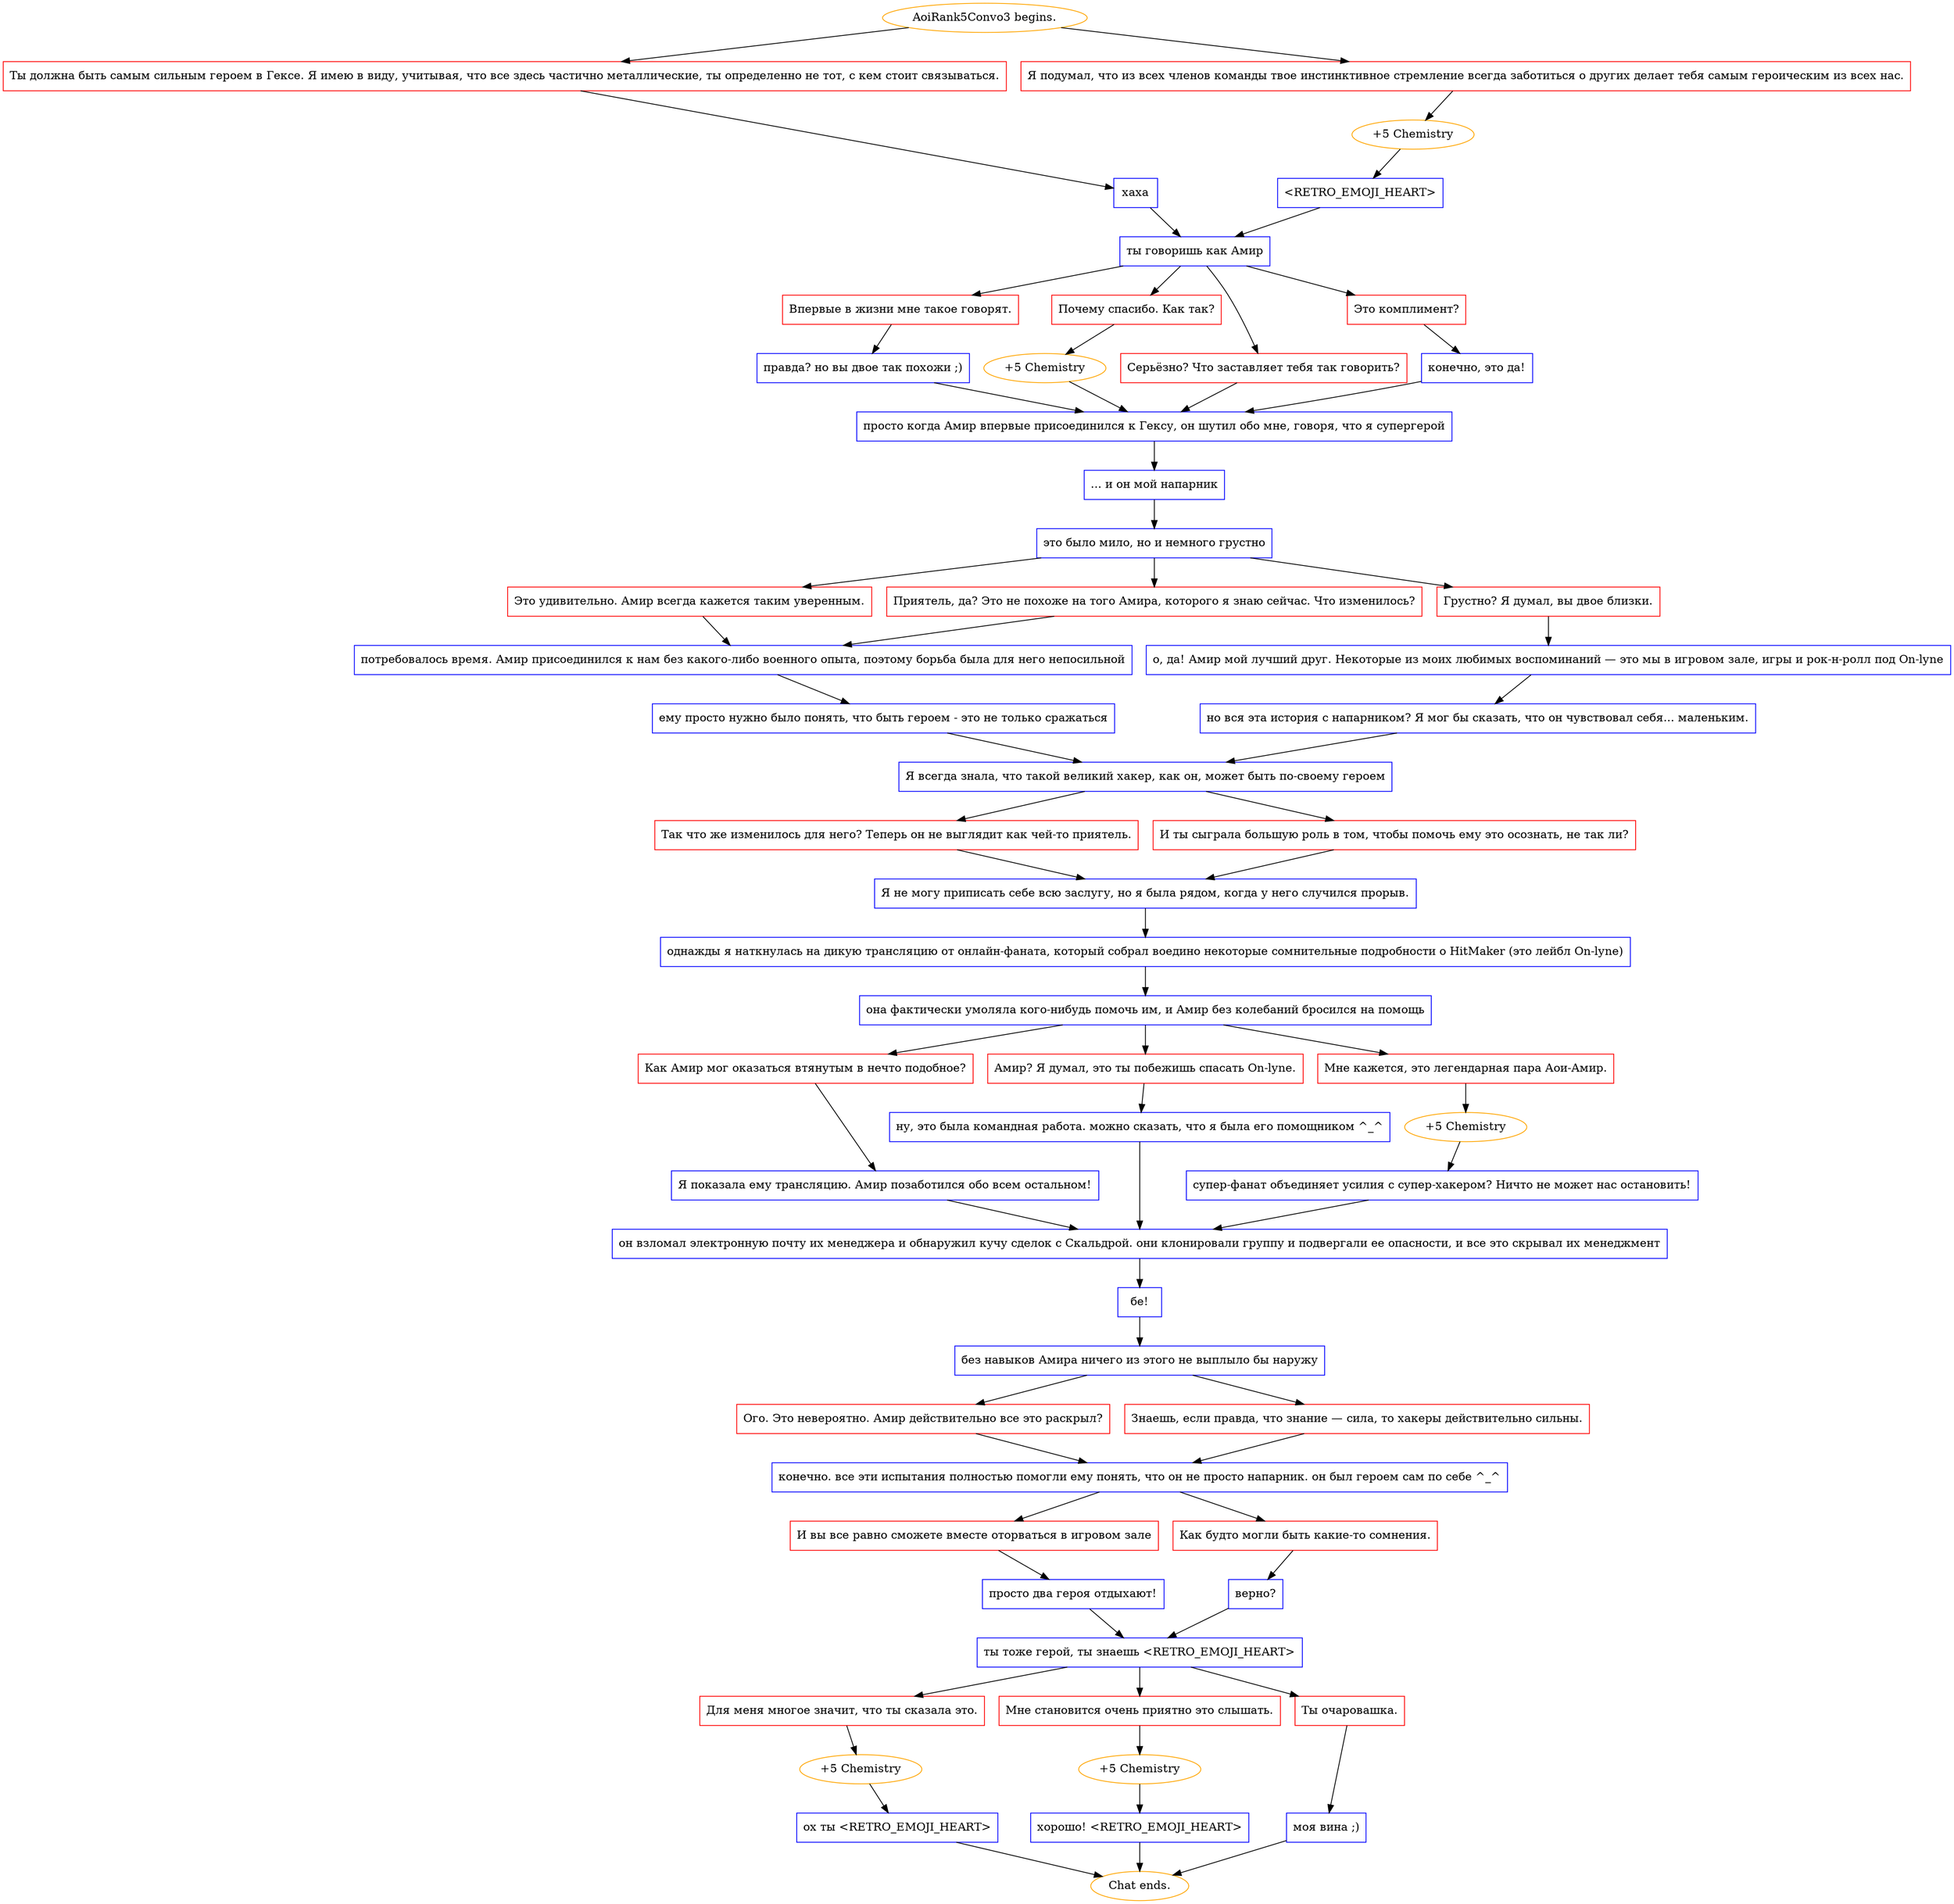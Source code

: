 digraph {
	"AoiRank5Convo3 begins." [color=orange];
		"AoiRank5Convo3 begins." -> j2578348018;
		"AoiRank5Convo3 begins." -> j3819156687;
	j2578348018 [label="Ты должна быть самым сильным героем в Гексе. Я имею в виду, учитывая, что все здесь частично металлические, ты определенно не тот, с кем стоит связываться.",shape=box,color=red];
		j2578348018 -> j1722192805;
	j3819156687 [label="Я подумал, что из всех членов команды твое инстинктивное стремление всегда заботиться о других делает тебя самым героическим из всех нас.",shape=box,color=red];
		j3819156687 -> j310513742;
	j1722192805 [label="хаха",shape=box,color=blue];
		j1722192805 -> j363808609;
	j310513742 [label="+5 Chemistry",color=orange];
		j310513742 -> j982494183;
	j363808609 [label="ты говоришь как Амир",shape=box,color=blue];
		j363808609 -> j2898697644;
		j363808609 -> j3023732855;
		j363808609 -> j2188061702;
		j363808609 -> j2525168664;
	j982494183 [label="<RETRO_EMOJI_HEART>",shape=box,color=blue];
		j982494183 -> j363808609;
	j2898697644 [label="Впервые в жизни мне такое говорят.",shape=box,color=red];
		j2898697644 -> j1539717944;
	j3023732855 [label="Почему спасибо. Как так?",shape=box,color=red];
		j3023732855 -> j53835466;
	j2188061702 [label="Серьёзно? Что заставляет тебя так говорить?",shape=box,color=red];
		j2188061702 -> j4105635089;
	j2525168664 [label="Это комплимент?",shape=box,color=red];
		j2525168664 -> j3300999391;
	j1539717944 [label="правда? но вы двое так похожи ;)",shape=box,color=blue];
		j1539717944 -> j4105635089;
	j53835466 [label="+5 Chemistry",color=orange];
		j53835466 -> j4105635089;
	j4105635089 [label="просто когда Амир впервые присоединился к Гексу, он шутил обо мне, говоря, что я супергерой",shape=box,color=blue];
		j4105635089 -> j4213382067;
	j3300999391 [label="конечно, это да!",shape=box,color=blue];
		j3300999391 -> j4105635089;
	j4213382067 [label="... и он мой напарник",shape=box,color=blue];
		j4213382067 -> j1918559544;
	j1918559544 [label="это было мило, но и немного грустно",shape=box,color=blue];
		j1918559544 -> j435971601;
		j1918559544 -> j1316409501;
		j1918559544 -> j495401487;
	j435971601 [label="Это удивительно. Амир всегда кажется таким уверенным.",shape=box,color=red];
		j435971601 -> j1282837772;
	j1316409501 [label="Приятель, да? Это не похоже на того Амира, которого я знаю сейчас. Что изменилось?",shape=box,color=red];
		j1316409501 -> j1282837772;
	j495401487 [label="Грустно? Я думал, вы двое близки.",shape=box,color=red];
		j495401487 -> j1180882761;
	j1282837772 [label="потребовалось время. Амир присоединился к нам без какого-либо военного опыта, поэтому борьба была для него непосильной",shape=box,color=blue];
		j1282837772 -> j4255041998;
	j1180882761 [label="о, да! Амир мой лучший друг. Некоторые из моих любимых воспоминаний — это мы в игровом зале, игры и рок-н-ролл под On-lyne",shape=box,color=blue];
		j1180882761 -> j512344092;
	j4255041998 [label="ему просто нужно было понять, что быть героем - это не только сражаться",shape=box,color=blue];
		j4255041998 -> j2159454901;
	j512344092 [label="но вся эта история с напарником? Я мог бы сказать, что он чувствовал себя... маленьким.",shape=box,color=blue];
		j512344092 -> j2159454901;
	j2159454901 [label="Я всегда знала, что такой великий хакер, как он, может быть по-своему героем",shape=box,color=blue];
		j2159454901 -> j1179015457;
		j2159454901 -> j238600855;
	j1179015457 [label="Так что же изменилось для него? Теперь он не выглядит как чей-то приятель.",shape=box,color=red];
		j1179015457 -> j3427450855;
	j238600855 [label="И ты сыграла большую роль в том, чтобы помочь ему это осознать, не так ли?",shape=box,color=red];
		j238600855 -> j3427450855;
	j3427450855 [label="Я не могу приписать себе всю заслугу, но я была рядом, когда у него случился прорыв.",shape=box,color=blue];
		j3427450855 -> j682725915;
	j682725915 [label="однажды я наткнулась на дикую трансляцию от онлайн-фаната, который собрал воедино некоторые сомнительные подробности о HitMaker (это лейбл On-lyne)",shape=box,color=blue];
		j682725915 -> j3596560638;
	j3596560638 [label="она фактически умоляла кого-нибудь помочь им, и Амир без колебаний бросился на помощь",shape=box,color=blue];
		j3596560638 -> j3779793481;
		j3596560638 -> j3319938641;
		j3596560638 -> j543961550;
	j3779793481 [label="Как Амир мог оказаться втянутым в нечто подобное?",shape=box,color=red];
		j3779793481 -> j4087209215;
	j3319938641 [label="Амир? Я думал, это ты побежишь спасать On-lyne.",shape=box,color=red];
		j3319938641 -> j2844291821;
	j543961550 [label="Мне кажется, это легендарная пара Аои-Амир.",shape=box,color=red];
		j543961550 -> j469403197;
	j4087209215 [label="Я показала ему трансляцию. Амир позаботился обо всем остальном!",shape=box,color=blue];
		j4087209215 -> j2877207494;
	j2844291821 [label="ну, это была командная работа. можно сказать, что я была его помощником ^_^",shape=box,color=blue];
		j2844291821 -> j2877207494;
	j469403197 [label="+5 Chemistry",color=orange];
		j469403197 -> j1237555031;
	j2877207494 [label="он взломал электронную почту их менеджера и обнаружил кучу сделок с Скальдрой. они клонировали группу и подвергали ее опасности, и все это скрывал их менеджмент",shape=box,color=blue];
		j2877207494 -> j72230031;
	j1237555031 [label="супер-фанат объединяет усилия с супер-хакером? Ничто не может нас остановить!",shape=box,color=blue];
		j1237555031 -> j2877207494;
	j72230031 [label="бе!",shape=box,color=blue];
		j72230031 -> j4050451692;
	j4050451692 [label="без навыков Амира ничего из этого не выплыло бы наружу",shape=box,color=blue];
		j4050451692 -> j2156034316;
		j4050451692 -> j598824108;
	j2156034316 [label="Ого. Это невероятно. Амир действительно все это раскрыл?",shape=box,color=red];
		j2156034316 -> j352744437;
	j598824108 [label="Знаешь, если правда, что знание — сила, то хакеры действительно сильны.",shape=box,color=red];
		j598824108 -> j352744437;
	j352744437 [label="конечно. все эти испытания полностью помогли ему понять, что он не просто напарник. он был героем сам по себе ^_^",shape=box,color=blue];
		j352744437 -> j24985021;
		j352744437 -> j2474822340;
	j24985021 [label="И вы все равно сможете вместе оторваться в игровом зале",shape=box,color=red];
		j24985021 -> j1353827380;
	j2474822340 [label="Как будто могли быть какие-то сомнения.",shape=box,color=red];
		j2474822340 -> j3608544788;
	j1353827380 [label="просто два героя отдыхают!",shape=box,color=blue];
		j1353827380 -> j3315033616;
	j3608544788 [label="верно?",shape=box,color=blue];
		j3608544788 -> j3315033616;
	j3315033616 [label="ты тоже герой, ты знаешь <RETRO_EMOJI_HEART>",shape=box,color=blue];
		j3315033616 -> j2575017237;
		j3315033616 -> j2849871038;
		j3315033616 -> j4188408389;
	j2575017237 [label="Для меня многое значит, что ты сказала это.",shape=box,color=red];
		j2575017237 -> j4140113581;
	j2849871038 [label="Мне становится очень приятно это слышать.",shape=box,color=red];
		j2849871038 -> j3002227325;
	j4188408389 [label="Ты очаровашка.",shape=box,color=red];
		j4188408389 -> j3847780605;
	j4140113581 [label="+5 Chemistry",color=orange];
		j4140113581 -> j4005499474;
	j3002227325 [label="+5 Chemistry",color=orange];
		j3002227325 -> j2351772066;
	j3847780605 [label="моя вина ;)",shape=box,color=blue];
		j3847780605 -> "Chat ends.";
	j4005499474 [label="ох ты <RETRO_EMOJI_HEART>",shape=box,color=blue];
		j4005499474 -> "Chat ends.";
	j2351772066 [label="хорошо! <RETRO_EMOJI_HEART>",shape=box,color=blue];
		j2351772066 -> "Chat ends.";
	"Chat ends." [color=orange];
}
